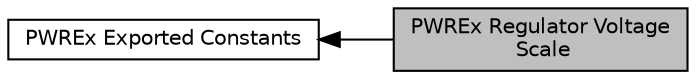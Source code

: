 digraph "PWREx Regulator Voltage Scale"
{
  edge [fontname="Helvetica",fontsize="10",labelfontname="Helvetica",labelfontsize="10"];
  node [fontname="Helvetica",fontsize="10",shape=box];
  rankdir=LR;
  Node1 [label="PWREx Regulator Voltage\l Scale",height=0.2,width=0.4,color="black", fillcolor="grey75", style="filled", fontcolor="black",tooltip=" "];
  Node2 [label="PWREx Exported Constants",height=0.2,width=0.4,color="black", fillcolor="white", style="filled",URL="$group___p_w_r_ex___exported___constants.html",tooltip=" "];
  Node2->Node1 [shape=plaintext, dir="back", style="solid"];
}
